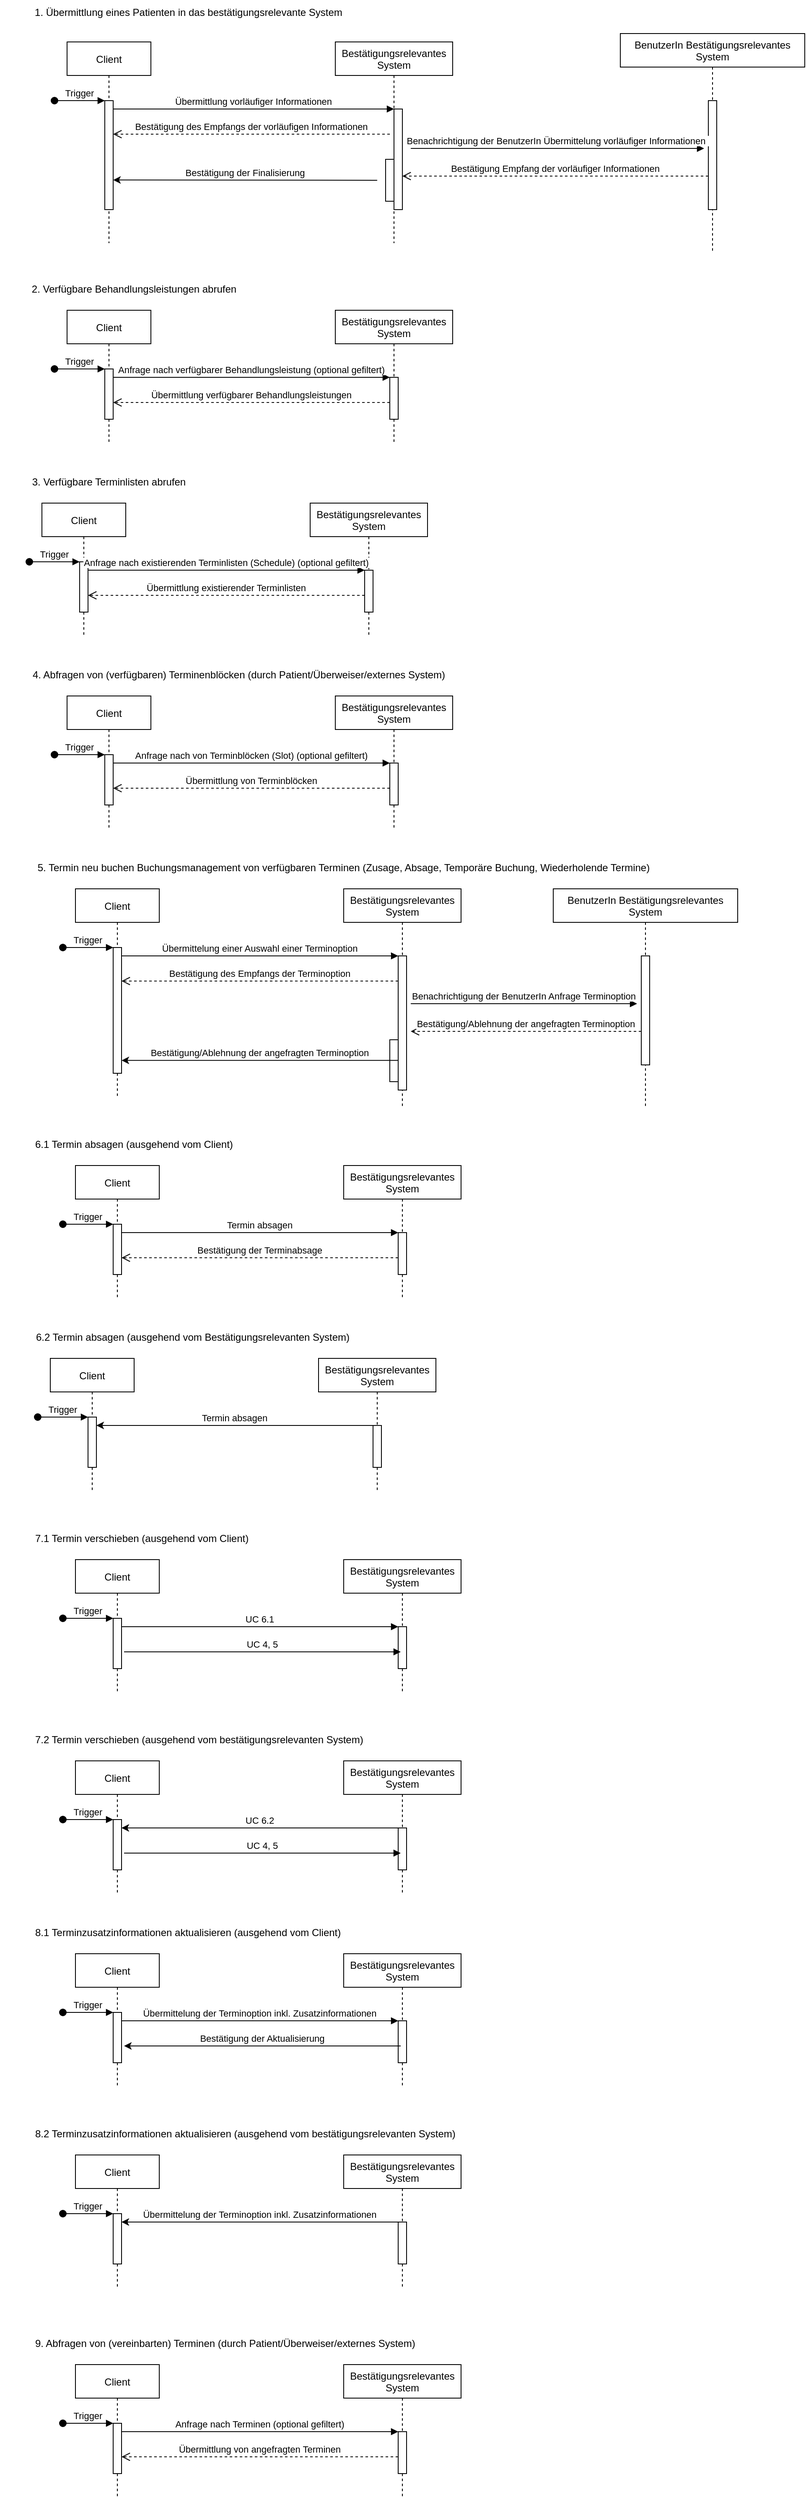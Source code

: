<mxfile version="15.5.8" type="device"><diagram id="kgpKYQtTHZ0yAKxKKP6v" name="Page-1"><mxGraphModel dx="1454" dy="760" grid="1" gridSize="10" guides="1" tooltips="1" connect="1" arrows="1" fold="1" page="1" pageScale="1" pageWidth="850" pageHeight="1100" math="0" shadow="0"><root><mxCell id="0"/><mxCell id="1" parent="0"/><mxCell id="3nuBFxr9cyL0pnOWT2aG-1" value="Client" style="shape=umlLifeline;perimeter=lifelinePerimeter;container=1;collapsible=0;recursiveResize=0;rounded=0;shadow=0;strokeWidth=1;" parent="1" vertex="1"><mxGeometry x="120" y="80" width="100" height="240" as="geometry"/></mxCell><mxCell id="3nuBFxr9cyL0pnOWT2aG-2" value="" style="points=[];perimeter=orthogonalPerimeter;rounded=0;shadow=0;strokeWidth=1;" parent="3nuBFxr9cyL0pnOWT2aG-1" vertex="1"><mxGeometry x="45" y="70" width="10" height="130" as="geometry"/></mxCell><mxCell id="3nuBFxr9cyL0pnOWT2aG-3" value="Trigger" style="verticalAlign=bottom;startArrow=oval;endArrow=block;startSize=8;shadow=0;strokeWidth=1;" parent="3nuBFxr9cyL0pnOWT2aG-1" target="3nuBFxr9cyL0pnOWT2aG-2" edge="1"><mxGeometry relative="1" as="geometry"><mxPoint x="-15" y="70" as="sourcePoint"/></mxGeometry></mxCell><mxCell id="3nuBFxr9cyL0pnOWT2aG-5" value="Bestätigungsrelevantes &#10;System" style="shape=umlLifeline;perimeter=lifelinePerimeter;container=1;collapsible=0;recursiveResize=0;rounded=0;shadow=0;strokeWidth=1;" parent="1" vertex="1"><mxGeometry x="440" y="80" width="140" height="240" as="geometry"/></mxCell><mxCell id="3nuBFxr9cyL0pnOWT2aG-6" value="" style="points=[];perimeter=orthogonalPerimeter;rounded=0;shadow=0;strokeWidth=1;" parent="3nuBFxr9cyL0pnOWT2aG-5" vertex="1"><mxGeometry x="70" y="80" width="10" height="120" as="geometry"/></mxCell><mxCell id="3nuBFxr9cyL0pnOWT2aG-7" value="Bestätigung des Empfangs der vorläufigen Informationen" style="verticalAlign=bottom;endArrow=open;dashed=1;endSize=8;exitX=0;exitY=0.95;shadow=0;strokeWidth=1;" parent="3nuBFxr9cyL0pnOWT2aG-5" edge="1"><mxGeometry relative="1" as="geometry"><mxPoint x="-265" y="110.0" as="targetPoint"/><mxPoint x="65" y="110.0" as="sourcePoint"/></mxGeometry></mxCell><mxCell id="wLxULnZX6Zh7Ex37R7WK-6" value="" style="points=[];perimeter=orthogonalPerimeter;rounded=0;shadow=0;strokeWidth=1;" parent="3nuBFxr9cyL0pnOWT2aG-5" vertex="1"><mxGeometry x="60" y="140" width="10" height="50" as="geometry"/></mxCell><mxCell id="wLxULnZX6Zh7Ex37R7WK-5" value="Bestätigung der Finalisierung" style="verticalAlign=bottom;endArrow=none;shadow=0;strokeWidth=1;startArrow=classic;startFill=1;endFill=0;" parent="3nuBFxr9cyL0pnOWT2aG-5" edge="1"><mxGeometry relative="1" as="geometry"><mxPoint x="-265" y="164.66" as="sourcePoint"/><mxPoint x="50" y="165" as="targetPoint"/></mxGeometry></mxCell><mxCell id="3nuBFxr9cyL0pnOWT2aG-8" value="Übermittlung vorläufiger Informationen" style="verticalAlign=bottom;endArrow=block;entryX=0;entryY=0;shadow=0;strokeWidth=1;" parent="1" source="3nuBFxr9cyL0pnOWT2aG-2" target="3nuBFxr9cyL0pnOWT2aG-6" edge="1"><mxGeometry relative="1" as="geometry"><mxPoint x="275" y="160" as="sourcePoint"/></mxGeometry></mxCell><mxCell id="wLxULnZX6Zh7Ex37R7WK-1" value="1. Übermittlung eines Patienten in das bestätigungsrelevante System" style="text;html=1;strokeColor=none;fillColor=none;align=center;verticalAlign=middle;whiteSpace=wrap;rounded=0;" parent="1" vertex="1"><mxGeometry x="80" y="30" width="370" height="30" as="geometry"/></mxCell><mxCell id="wLxULnZX6Zh7Ex37R7WK-7" value="2. Verfügbare Behandlungsleistungen abrufen" style="text;html=1;strokeColor=none;fillColor=none;align=center;verticalAlign=middle;whiteSpace=wrap;rounded=0;" parent="1" vertex="1"><mxGeometry x="70" y="360" width="260" height="30" as="geometry"/></mxCell><mxCell id="wLxULnZX6Zh7Ex37R7WK-15" value="Client" style="shape=umlLifeline;perimeter=lifelinePerimeter;container=1;collapsible=0;recursiveResize=0;rounded=0;shadow=0;strokeWidth=1;" parent="1" vertex="1"><mxGeometry x="120" y="400" width="100" height="160" as="geometry"/></mxCell><mxCell id="wLxULnZX6Zh7Ex37R7WK-16" value="" style="points=[];perimeter=orthogonalPerimeter;rounded=0;shadow=0;strokeWidth=1;" parent="wLxULnZX6Zh7Ex37R7WK-15" vertex="1"><mxGeometry x="45" y="70" width="10" height="60" as="geometry"/></mxCell><mxCell id="wLxULnZX6Zh7Ex37R7WK-17" value="Trigger" style="verticalAlign=bottom;startArrow=oval;endArrow=block;startSize=8;shadow=0;strokeWidth=1;" parent="wLxULnZX6Zh7Ex37R7WK-15" target="wLxULnZX6Zh7Ex37R7WK-16" edge="1"><mxGeometry relative="1" as="geometry"><mxPoint x="-15" y="70" as="sourcePoint"/></mxGeometry></mxCell><mxCell id="wLxULnZX6Zh7Ex37R7WK-18" value="Bestätigungsrelevantes &#10;System" style="shape=umlLifeline;perimeter=lifelinePerimeter;container=1;collapsible=0;recursiveResize=0;rounded=0;shadow=0;strokeWidth=1;" parent="1" vertex="1"><mxGeometry x="440" y="400" width="140" height="160" as="geometry"/></mxCell><mxCell id="wLxULnZX6Zh7Ex37R7WK-19" value="" style="points=[];perimeter=orthogonalPerimeter;rounded=0;shadow=0;strokeWidth=1;" parent="wLxULnZX6Zh7Ex37R7WK-18" vertex="1"><mxGeometry x="65" y="80" width="10" height="50" as="geometry"/></mxCell><mxCell id="wLxULnZX6Zh7Ex37R7WK-20" value="Übermittlung verfügbarer Behandlungsleistungen" style="verticalAlign=bottom;endArrow=open;dashed=1;endSize=8;exitX=0;exitY=0.95;shadow=0;strokeWidth=1;" parent="wLxULnZX6Zh7Ex37R7WK-18" edge="1"><mxGeometry relative="1" as="geometry"><mxPoint x="-265" y="110.0" as="targetPoint"/><mxPoint x="65" y="110.0" as="sourcePoint"/></mxGeometry></mxCell><mxCell id="wLxULnZX6Zh7Ex37R7WK-23" value="Anfrage nach verfügbarer Behandlungsleistung (optional gefiltert)" style="verticalAlign=bottom;endArrow=block;entryX=0;entryY=0;shadow=0;strokeWidth=1;" parent="1" source="wLxULnZX6Zh7Ex37R7WK-16" target="wLxULnZX6Zh7Ex37R7WK-19" edge="1"><mxGeometry relative="1" as="geometry"><mxPoint x="275" y="480" as="sourcePoint"/></mxGeometry></mxCell><mxCell id="1Q3aQoQ077KybnQAMOsV-1" value="3. Verfügbare Terminlisten abrufen" style="text;html=1;strokeColor=none;fillColor=none;align=center;verticalAlign=middle;whiteSpace=wrap;rounded=0;" parent="1" vertex="1"><mxGeometry x="40" y="590" width="260" height="30" as="geometry"/></mxCell><mxCell id="1Q3aQoQ077KybnQAMOsV-2" value="Client" style="shape=umlLifeline;perimeter=lifelinePerimeter;container=1;collapsible=0;recursiveResize=0;rounded=0;shadow=0;strokeWidth=1;" parent="1" vertex="1"><mxGeometry x="90" y="630" width="100" height="160" as="geometry"/></mxCell><mxCell id="1Q3aQoQ077KybnQAMOsV-3" value="" style="points=[];perimeter=orthogonalPerimeter;rounded=0;shadow=0;strokeWidth=1;" parent="1Q3aQoQ077KybnQAMOsV-2" vertex="1"><mxGeometry x="45" y="70" width="10" height="60" as="geometry"/></mxCell><mxCell id="1Q3aQoQ077KybnQAMOsV-4" value="Trigger" style="verticalAlign=bottom;startArrow=oval;endArrow=block;startSize=8;shadow=0;strokeWidth=1;" parent="1Q3aQoQ077KybnQAMOsV-2" target="1Q3aQoQ077KybnQAMOsV-3" edge="1"><mxGeometry relative="1" as="geometry"><mxPoint x="-15" y="70" as="sourcePoint"/></mxGeometry></mxCell><mxCell id="1Q3aQoQ077KybnQAMOsV-5" value="Bestätigungsrelevantes &#10;System" style="shape=umlLifeline;perimeter=lifelinePerimeter;container=1;collapsible=0;recursiveResize=0;rounded=0;shadow=0;strokeWidth=1;" parent="1" vertex="1"><mxGeometry x="410" y="630" width="140" height="160" as="geometry"/></mxCell><mxCell id="1Q3aQoQ077KybnQAMOsV-6" value="" style="points=[];perimeter=orthogonalPerimeter;rounded=0;shadow=0;strokeWidth=1;" parent="1Q3aQoQ077KybnQAMOsV-5" vertex="1"><mxGeometry x="65" y="80" width="10" height="50" as="geometry"/></mxCell><mxCell id="1Q3aQoQ077KybnQAMOsV-7" value="Übermittlung existierender Terminlisten" style="verticalAlign=bottom;endArrow=open;dashed=1;endSize=8;exitX=0;exitY=0.95;shadow=0;strokeWidth=1;" parent="1Q3aQoQ077KybnQAMOsV-5" edge="1"><mxGeometry relative="1" as="geometry"><mxPoint x="-265" y="110.0" as="targetPoint"/><mxPoint x="65" y="110.0" as="sourcePoint"/></mxGeometry></mxCell><mxCell id="1Q3aQoQ077KybnQAMOsV-8" value="Anfrage nach existierenden Terminlisten (Schedule) (optional gefiltert)" style="verticalAlign=bottom;endArrow=block;entryX=0;entryY=0;shadow=0;strokeWidth=1;" parent="1" source="1Q3aQoQ077KybnQAMOsV-3" target="1Q3aQoQ077KybnQAMOsV-6" edge="1"><mxGeometry relative="1" as="geometry"><mxPoint x="245" y="710" as="sourcePoint"/></mxGeometry></mxCell><mxCell id="1Q3aQoQ077KybnQAMOsV-9" value="4. Abfragen von (verfügbaren) Terminenblöcken (durch Patient/Überweiser/externes System)" style="text;html=1;strokeColor=none;fillColor=none;align=center;verticalAlign=middle;whiteSpace=wrap;rounded=0;" parent="1" vertex="1"><mxGeometry x="70" y="820" width="510" height="30" as="geometry"/></mxCell><mxCell id="1Q3aQoQ077KybnQAMOsV-10" value="Client" style="shape=umlLifeline;perimeter=lifelinePerimeter;container=1;collapsible=0;recursiveResize=0;rounded=0;shadow=0;strokeWidth=1;" parent="1" vertex="1"><mxGeometry x="120" y="860" width="100" height="160" as="geometry"/></mxCell><mxCell id="1Q3aQoQ077KybnQAMOsV-11" value="" style="points=[];perimeter=orthogonalPerimeter;rounded=0;shadow=0;strokeWidth=1;" parent="1Q3aQoQ077KybnQAMOsV-10" vertex="1"><mxGeometry x="45" y="70" width="10" height="60" as="geometry"/></mxCell><mxCell id="1Q3aQoQ077KybnQAMOsV-12" value="Trigger" style="verticalAlign=bottom;startArrow=oval;endArrow=block;startSize=8;shadow=0;strokeWidth=1;" parent="1Q3aQoQ077KybnQAMOsV-10" target="1Q3aQoQ077KybnQAMOsV-11" edge="1"><mxGeometry relative="1" as="geometry"><mxPoint x="-15" y="70" as="sourcePoint"/></mxGeometry></mxCell><mxCell id="1Q3aQoQ077KybnQAMOsV-13" value="Bestätigungsrelevantes &#10;System" style="shape=umlLifeline;perimeter=lifelinePerimeter;container=1;collapsible=0;recursiveResize=0;rounded=0;shadow=0;strokeWidth=1;" parent="1" vertex="1"><mxGeometry x="440" y="860" width="140" height="160" as="geometry"/></mxCell><mxCell id="1Q3aQoQ077KybnQAMOsV-14" value="" style="points=[];perimeter=orthogonalPerimeter;rounded=0;shadow=0;strokeWidth=1;" parent="1Q3aQoQ077KybnQAMOsV-13" vertex="1"><mxGeometry x="65" y="80" width="10" height="50" as="geometry"/></mxCell><mxCell id="1Q3aQoQ077KybnQAMOsV-15" value="Übermittlung von Terminblöcken" style="verticalAlign=bottom;endArrow=open;dashed=1;endSize=8;exitX=0;exitY=0.95;shadow=0;strokeWidth=1;" parent="1Q3aQoQ077KybnQAMOsV-13" edge="1"><mxGeometry relative="1" as="geometry"><mxPoint x="-265" y="110.0" as="targetPoint"/><mxPoint x="65" y="110.0" as="sourcePoint"/></mxGeometry></mxCell><mxCell id="1Q3aQoQ077KybnQAMOsV-16" value="Anfrage nach von Terminblöcken (Slot) (optional gefiltert)" style="verticalAlign=bottom;endArrow=block;entryX=0;entryY=0;shadow=0;strokeWidth=1;" parent="1" source="1Q3aQoQ077KybnQAMOsV-11" target="1Q3aQoQ077KybnQAMOsV-14" edge="1"><mxGeometry relative="1" as="geometry"><mxPoint x="275" y="940" as="sourcePoint"/></mxGeometry></mxCell><mxCell id="1Q3aQoQ077KybnQAMOsV-18" value="5. Termin neu buchen Buchungsmanagement von verfügbaren Terminen (Zusage, Absage, Temporäre Buchung, Wiederholende Termine)" style="text;html=1;strokeColor=none;fillColor=none;align=center;verticalAlign=middle;whiteSpace=wrap;rounded=0;" parent="1" vertex="1"><mxGeometry x="80" y="1050" width="740" height="30" as="geometry"/></mxCell><mxCell id="1Q3aQoQ077KybnQAMOsV-19" value="Client" style="shape=umlLifeline;perimeter=lifelinePerimeter;container=1;collapsible=0;recursiveResize=0;rounded=0;shadow=0;strokeWidth=1;" parent="1" vertex="1"><mxGeometry x="130" y="1090" width="100" height="250" as="geometry"/></mxCell><mxCell id="1Q3aQoQ077KybnQAMOsV-20" value="" style="points=[];perimeter=orthogonalPerimeter;rounded=0;shadow=0;strokeWidth=1;" parent="1Q3aQoQ077KybnQAMOsV-19" vertex="1"><mxGeometry x="45" y="70" width="10" height="150" as="geometry"/></mxCell><mxCell id="1Q3aQoQ077KybnQAMOsV-21" value="Trigger" style="verticalAlign=bottom;startArrow=oval;endArrow=block;startSize=8;shadow=0;strokeWidth=1;" parent="1Q3aQoQ077KybnQAMOsV-19" target="1Q3aQoQ077KybnQAMOsV-20" edge="1"><mxGeometry relative="1" as="geometry"><mxPoint x="-15" y="70" as="sourcePoint"/></mxGeometry></mxCell><mxCell id="1Q3aQoQ077KybnQAMOsV-22" value="Bestätigungsrelevantes &#10;System" style="shape=umlLifeline;perimeter=lifelinePerimeter;container=1;collapsible=0;recursiveResize=0;rounded=0;shadow=0;strokeWidth=1;" parent="1" vertex="1"><mxGeometry x="450" y="1090" width="140" height="260" as="geometry"/></mxCell><mxCell id="1Q3aQoQ077KybnQAMOsV-23" value="" style="points=[];perimeter=orthogonalPerimeter;rounded=0;shadow=0;strokeWidth=1;" parent="1Q3aQoQ077KybnQAMOsV-22" vertex="1"><mxGeometry x="65" y="80" width="10" height="160" as="geometry"/></mxCell><mxCell id="1Q3aQoQ077KybnQAMOsV-24" value="Bestätigung des Empfangs der Terminoption" style="verticalAlign=bottom;endArrow=open;dashed=1;endSize=8;exitX=0;exitY=0.95;shadow=0;strokeWidth=1;" parent="1Q3aQoQ077KybnQAMOsV-22" edge="1"><mxGeometry relative="1" as="geometry"><mxPoint x="-265" y="110.0" as="targetPoint"/><mxPoint x="65" y="110.0" as="sourcePoint"/></mxGeometry></mxCell><mxCell id="1Q3aQoQ077KybnQAMOsV-32" value="" style="points=[];perimeter=orthogonalPerimeter;rounded=0;shadow=0;strokeWidth=1;" parent="1Q3aQoQ077KybnQAMOsV-22" vertex="1"><mxGeometry x="55" y="180" width="10" height="50" as="geometry"/></mxCell><mxCell id="1Q3aQoQ077KybnQAMOsV-25" value="Übermittelung einer Auswahl einer Terminoption" style="verticalAlign=bottom;endArrow=block;entryX=0;entryY=0;shadow=0;strokeWidth=1;" parent="1" source="1Q3aQoQ077KybnQAMOsV-20" target="1Q3aQoQ077KybnQAMOsV-23" edge="1"><mxGeometry relative="1" as="geometry"><mxPoint x="285" y="1170" as="sourcePoint"/></mxGeometry></mxCell><mxCell id="1Q3aQoQ077KybnQAMOsV-26" value="BenutzerIn Bestätigungsrelevantes &#10;System" style="shape=umlLifeline;perimeter=lifelinePerimeter;container=1;collapsible=0;recursiveResize=0;rounded=0;shadow=0;strokeWidth=1;" parent="1" vertex="1"><mxGeometry x="700" y="1090" width="220" height="260" as="geometry"/></mxCell><mxCell id="1Q3aQoQ077KybnQAMOsV-27" value="" style="points=[];perimeter=orthogonalPerimeter;rounded=0;shadow=0;strokeWidth=1;" parent="1Q3aQoQ077KybnQAMOsV-26" vertex="1"><mxGeometry x="105" y="80" width="10" height="130" as="geometry"/></mxCell><mxCell id="1Q3aQoQ077KybnQAMOsV-28" value="Bestätigung/Ablehnung der angefragten Terminoption" style="verticalAlign=bottom;endArrow=open;dashed=1;endSize=8;exitX=0;exitY=0.95;shadow=0;strokeWidth=1;" parent="1Q3aQoQ077KybnQAMOsV-26" edge="1"><mxGeometry relative="1" as="geometry"><mxPoint x="-170" y="170" as="targetPoint"/><mxPoint x="105" y="170.0" as="sourcePoint"/></mxGeometry></mxCell><mxCell id="1Q3aQoQ077KybnQAMOsV-30" value="Benachrichtigung der BenutzerIn Anfrage Terminoption" style="verticalAlign=bottom;endArrow=block;shadow=0;strokeWidth=1;" parent="1Q3aQoQ077KybnQAMOsV-26" edge="1"><mxGeometry relative="1" as="geometry"><mxPoint x="-170" y="137.0" as="sourcePoint"/><mxPoint x="100" y="137" as="targetPoint"/></mxGeometry></mxCell><mxCell id="1Q3aQoQ077KybnQAMOsV-31" value="Bestätigung/Ablehnung der angefragten Terminoption" style="verticalAlign=bottom;endArrow=none;entryX=0;entryY=0;shadow=0;strokeWidth=1;startArrow=classic;startFill=1;endFill=0;" parent="1" edge="1"><mxGeometry relative="1" as="geometry"><mxPoint x="185" y="1294.66" as="sourcePoint"/><mxPoint x="515" y="1294.66" as="targetPoint"/></mxGeometry></mxCell><mxCell id="1Q3aQoQ077KybnQAMOsV-33" value="BenutzerIn Bestätigungsrelevantes &#10;System" style="shape=umlLifeline;perimeter=lifelinePerimeter;container=1;collapsible=0;recursiveResize=0;rounded=0;shadow=0;strokeWidth=1;" parent="1" vertex="1"><mxGeometry x="780" y="70" width="220" height="260" as="geometry"/></mxCell><mxCell id="1Q3aQoQ077KybnQAMOsV-34" value="" style="points=[];perimeter=orthogonalPerimeter;rounded=0;shadow=0;strokeWidth=1;" parent="1Q3aQoQ077KybnQAMOsV-33" vertex="1"><mxGeometry x="105" y="80" width="10" height="130" as="geometry"/></mxCell><mxCell id="1Q3aQoQ077KybnQAMOsV-35" value="Bestätigung Empfang der vorläufiger Informationen" style="verticalAlign=bottom;endArrow=open;dashed=1;endSize=8;exitX=0;exitY=0.95;shadow=0;strokeWidth=1;" parent="1Q3aQoQ077KybnQAMOsV-33" edge="1"><mxGeometry relative="1" as="geometry"><mxPoint x="-260" y="170" as="targetPoint"/><mxPoint x="105" y="170.0" as="sourcePoint"/></mxGeometry></mxCell><mxCell id="1Q3aQoQ077KybnQAMOsV-36" value="Benachrichtigung der BenutzerIn Übermittelung vorläufiger Informationen " style="verticalAlign=bottom;endArrow=block;shadow=0;strokeWidth=1;" parent="1Q3aQoQ077KybnQAMOsV-33" edge="1"><mxGeometry relative="1" as="geometry"><mxPoint x="-250" y="137" as="sourcePoint"/><mxPoint x="100" y="137" as="targetPoint"/></mxGeometry></mxCell><mxCell id="1Q3aQoQ077KybnQAMOsV-37" value="7.1 Termin verschieben (ausgehend vom Client)" style="text;html=1;strokeColor=none;fillColor=none;align=left;verticalAlign=middle;whiteSpace=wrap;rounded=0;" parent="1" vertex="1"><mxGeometry x="80" y="1850" width="510" height="30" as="geometry"/></mxCell><mxCell id="1Q3aQoQ077KybnQAMOsV-38" value="Client" style="shape=umlLifeline;perimeter=lifelinePerimeter;container=1;collapsible=0;recursiveResize=0;rounded=0;shadow=0;strokeWidth=1;" parent="1" vertex="1"><mxGeometry x="130" y="1890" width="100" height="160" as="geometry"/></mxCell><mxCell id="1Q3aQoQ077KybnQAMOsV-39" value="" style="points=[];perimeter=orthogonalPerimeter;rounded=0;shadow=0;strokeWidth=1;" parent="1Q3aQoQ077KybnQAMOsV-38" vertex="1"><mxGeometry x="45" y="70" width="10" height="60" as="geometry"/></mxCell><mxCell id="1Q3aQoQ077KybnQAMOsV-40" value="Trigger" style="verticalAlign=bottom;startArrow=oval;endArrow=block;startSize=8;shadow=0;strokeWidth=1;" parent="1Q3aQoQ077KybnQAMOsV-38" target="1Q3aQoQ077KybnQAMOsV-39" edge="1"><mxGeometry relative="1" as="geometry"><mxPoint x="-15" y="70" as="sourcePoint"/></mxGeometry></mxCell><mxCell id="1Q3aQoQ077KybnQAMOsV-41" value="Bestätigungsrelevantes &#10;System" style="shape=umlLifeline;perimeter=lifelinePerimeter;container=1;collapsible=0;recursiveResize=0;rounded=0;shadow=0;strokeWidth=1;" parent="1" vertex="1"><mxGeometry x="450" y="1890" width="140" height="160" as="geometry"/></mxCell><mxCell id="1Q3aQoQ077KybnQAMOsV-42" value="" style="points=[];perimeter=orthogonalPerimeter;rounded=0;shadow=0;strokeWidth=1;" parent="1Q3aQoQ077KybnQAMOsV-41" vertex="1"><mxGeometry x="65" y="80" width="10" height="50" as="geometry"/></mxCell><mxCell id="1Q3aQoQ077KybnQAMOsV-44" value="UC 6.1" style="verticalAlign=bottom;endArrow=block;entryX=0;entryY=0;shadow=0;strokeWidth=1;" parent="1" source="1Q3aQoQ077KybnQAMOsV-39" target="1Q3aQoQ077KybnQAMOsV-42" edge="1"><mxGeometry relative="1" as="geometry"><mxPoint x="285" y="1970" as="sourcePoint"/></mxGeometry></mxCell><mxCell id="1Q3aQoQ077KybnQAMOsV-53" value="UC 4, 5" style="verticalAlign=bottom;endArrow=block;entryX=0;entryY=0;shadow=0;strokeWidth=1;" parent="1" edge="1"><mxGeometry relative="1" as="geometry"><mxPoint x="188" y="2000.0" as="sourcePoint"/><mxPoint x="518" y="2000.0" as="targetPoint"/></mxGeometry></mxCell><mxCell id="1Q3aQoQ077KybnQAMOsV-60" value="6.1 Termin absagen (ausgehend vom Client)" style="text;html=1;strokeColor=none;fillColor=none;align=left;verticalAlign=middle;whiteSpace=wrap;rounded=0;" parent="1" vertex="1"><mxGeometry x="80" y="1380" width="290" height="30" as="geometry"/></mxCell><mxCell id="1Q3aQoQ077KybnQAMOsV-61" value="Client" style="shape=umlLifeline;perimeter=lifelinePerimeter;container=1;collapsible=0;recursiveResize=0;rounded=0;shadow=0;strokeWidth=1;" parent="1" vertex="1"><mxGeometry x="130" y="1420" width="100" height="160" as="geometry"/></mxCell><mxCell id="1Q3aQoQ077KybnQAMOsV-62" value="" style="points=[];perimeter=orthogonalPerimeter;rounded=0;shadow=0;strokeWidth=1;" parent="1Q3aQoQ077KybnQAMOsV-61" vertex="1"><mxGeometry x="45" y="70" width="10" height="60" as="geometry"/></mxCell><mxCell id="1Q3aQoQ077KybnQAMOsV-63" value="Trigger" style="verticalAlign=bottom;startArrow=oval;endArrow=block;startSize=8;shadow=0;strokeWidth=1;" parent="1Q3aQoQ077KybnQAMOsV-61" target="1Q3aQoQ077KybnQAMOsV-62" edge="1"><mxGeometry relative="1" as="geometry"><mxPoint x="-15" y="70" as="sourcePoint"/></mxGeometry></mxCell><mxCell id="1Q3aQoQ077KybnQAMOsV-64" value="Bestätigungsrelevantes &#10;System" style="shape=umlLifeline;perimeter=lifelinePerimeter;container=1;collapsible=0;recursiveResize=0;rounded=0;shadow=0;strokeWidth=1;" parent="1" vertex="1"><mxGeometry x="450" y="1420" width="140" height="160" as="geometry"/></mxCell><mxCell id="1Q3aQoQ077KybnQAMOsV-65" value="" style="points=[];perimeter=orthogonalPerimeter;rounded=0;shadow=0;strokeWidth=1;" parent="1Q3aQoQ077KybnQAMOsV-64" vertex="1"><mxGeometry x="65" y="80" width="10" height="50" as="geometry"/></mxCell><mxCell id="1Q3aQoQ077KybnQAMOsV-66" value="Bestätigung der Terminabsage" style="verticalAlign=bottom;endArrow=open;dashed=1;endSize=8;exitX=0;exitY=0.95;shadow=0;strokeWidth=1;" parent="1Q3aQoQ077KybnQAMOsV-64" edge="1"><mxGeometry relative="1" as="geometry"><mxPoint x="-265" y="110.0" as="targetPoint"/><mxPoint x="65" y="110.0" as="sourcePoint"/></mxGeometry></mxCell><mxCell id="1Q3aQoQ077KybnQAMOsV-67" value="Termin absagen" style="verticalAlign=bottom;endArrow=block;entryX=0;entryY=0;shadow=0;strokeWidth=1;" parent="1" source="1Q3aQoQ077KybnQAMOsV-62" target="1Q3aQoQ077KybnQAMOsV-65" edge="1"><mxGeometry relative="1" as="geometry"><mxPoint x="285" y="1500" as="sourcePoint"/></mxGeometry></mxCell><mxCell id="1Q3aQoQ077KybnQAMOsV-68" value="6.2 Termin absagen (ausgehend vom Bestätigungsrelevanten System)" style="text;html=1;strokeColor=none;fillColor=none;align=center;verticalAlign=middle;whiteSpace=wrap;rounded=0;" parent="1" vertex="1"><mxGeometry x="80" y="1610" width="380" height="30" as="geometry"/></mxCell><mxCell id="1Q3aQoQ077KybnQAMOsV-69" value="Client" style="shape=umlLifeline;perimeter=lifelinePerimeter;container=1;collapsible=0;recursiveResize=0;rounded=0;shadow=0;strokeWidth=1;" parent="1" vertex="1"><mxGeometry x="100" y="1650" width="100" height="160" as="geometry"/></mxCell><mxCell id="1Q3aQoQ077KybnQAMOsV-70" value="" style="points=[];perimeter=orthogonalPerimeter;rounded=0;shadow=0;strokeWidth=1;" parent="1Q3aQoQ077KybnQAMOsV-69" vertex="1"><mxGeometry x="45" y="70" width="10" height="60" as="geometry"/></mxCell><mxCell id="1Q3aQoQ077KybnQAMOsV-71" value="Trigger" style="verticalAlign=bottom;startArrow=oval;endArrow=block;startSize=8;shadow=0;strokeWidth=1;" parent="1Q3aQoQ077KybnQAMOsV-69" target="1Q3aQoQ077KybnQAMOsV-70" edge="1"><mxGeometry relative="1" as="geometry"><mxPoint x="-15" y="70" as="sourcePoint"/></mxGeometry></mxCell><mxCell id="1Q3aQoQ077KybnQAMOsV-72" value="Bestätigungsrelevantes &#10;System" style="shape=umlLifeline;perimeter=lifelinePerimeter;container=1;collapsible=0;recursiveResize=0;rounded=0;shadow=0;strokeWidth=1;" parent="1" vertex="1"><mxGeometry x="420" y="1650" width="140" height="160" as="geometry"/></mxCell><mxCell id="1Q3aQoQ077KybnQAMOsV-73" value="" style="points=[];perimeter=orthogonalPerimeter;rounded=0;shadow=0;strokeWidth=1;" parent="1Q3aQoQ077KybnQAMOsV-72" vertex="1"><mxGeometry x="65" y="80" width="10" height="50" as="geometry"/></mxCell><mxCell id="1Q3aQoQ077KybnQAMOsV-75" value="Termin absagen" style="verticalAlign=bottom;endArrow=none;entryX=0;entryY=0;shadow=0;strokeWidth=1;startArrow=classic;startFill=1;endFill=0;" parent="1" source="1Q3aQoQ077KybnQAMOsV-70" target="1Q3aQoQ077KybnQAMOsV-73" edge="1"><mxGeometry relative="1" as="geometry"><mxPoint x="255" y="1730" as="sourcePoint"/></mxGeometry></mxCell><mxCell id="1Q3aQoQ077KybnQAMOsV-83" value="7.2 Termin verschieben (ausgehend vom b&lt;span style=&quot;text-align: center&quot;&gt;estätigungsrelevanten&amp;nbsp;&lt;/span&gt;&lt;span style=&quot;text-align: center&quot;&gt;System&lt;/span&gt;)" style="text;html=1;strokeColor=none;fillColor=none;align=left;verticalAlign=middle;whiteSpace=wrap;rounded=0;" parent="1" vertex="1"><mxGeometry x="80" y="2090" width="450" height="30" as="geometry"/></mxCell><mxCell id="1Q3aQoQ077KybnQAMOsV-84" value="Client" style="shape=umlLifeline;perimeter=lifelinePerimeter;container=1;collapsible=0;recursiveResize=0;rounded=0;shadow=0;strokeWidth=1;" parent="1" vertex="1"><mxGeometry x="130" y="2130" width="100" height="160" as="geometry"/></mxCell><mxCell id="1Q3aQoQ077KybnQAMOsV-85" value="" style="points=[];perimeter=orthogonalPerimeter;rounded=0;shadow=0;strokeWidth=1;" parent="1Q3aQoQ077KybnQAMOsV-84" vertex="1"><mxGeometry x="45" y="70" width="10" height="60" as="geometry"/></mxCell><mxCell id="1Q3aQoQ077KybnQAMOsV-86" value="Trigger" style="verticalAlign=bottom;startArrow=oval;endArrow=block;startSize=8;shadow=0;strokeWidth=1;" parent="1Q3aQoQ077KybnQAMOsV-84" target="1Q3aQoQ077KybnQAMOsV-85" edge="1"><mxGeometry relative="1" as="geometry"><mxPoint x="-15" y="70" as="sourcePoint"/></mxGeometry></mxCell><mxCell id="1Q3aQoQ077KybnQAMOsV-87" value="Bestätigungsrelevantes &#10;System" style="shape=umlLifeline;perimeter=lifelinePerimeter;container=1;collapsible=0;recursiveResize=0;rounded=0;shadow=0;strokeWidth=1;" parent="1" vertex="1"><mxGeometry x="450" y="2130" width="140" height="160" as="geometry"/></mxCell><mxCell id="1Q3aQoQ077KybnQAMOsV-88" value="" style="points=[];perimeter=orthogonalPerimeter;rounded=0;shadow=0;strokeWidth=1;" parent="1Q3aQoQ077KybnQAMOsV-87" vertex="1"><mxGeometry x="65" y="80" width="10" height="50" as="geometry"/></mxCell><mxCell id="1Q3aQoQ077KybnQAMOsV-89" value="UC 6.2" style="verticalAlign=bottom;endArrow=none;entryX=0;entryY=0;shadow=0;strokeWidth=1;startArrow=classic;startFill=1;endFill=0;" parent="1" source="1Q3aQoQ077KybnQAMOsV-85" target="1Q3aQoQ077KybnQAMOsV-88" edge="1"><mxGeometry relative="1" as="geometry"><mxPoint x="285" y="2210" as="sourcePoint"/></mxGeometry></mxCell><mxCell id="1Q3aQoQ077KybnQAMOsV-90" value="UC 4, 5" style="verticalAlign=bottom;endArrow=block;entryX=0;entryY=0;shadow=0;strokeWidth=1;" parent="1" edge="1"><mxGeometry relative="1" as="geometry"><mxPoint x="188" y="2240" as="sourcePoint"/><mxPoint x="518" y="2240" as="targetPoint"/></mxGeometry></mxCell><mxCell id="1Q3aQoQ077KybnQAMOsV-98" value="9. Abfragen von (vereinbarten) Terminen (durch Patient/Überweiser/externes System)" style="text;html=1;strokeColor=none;fillColor=none;align=left;verticalAlign=middle;whiteSpace=wrap;rounded=0;" parent="1" vertex="1"><mxGeometry x="80" y="2810" width="510" height="30" as="geometry"/></mxCell><mxCell id="1Q3aQoQ077KybnQAMOsV-99" value="Client" style="shape=umlLifeline;perimeter=lifelinePerimeter;container=1;collapsible=0;recursiveResize=0;rounded=0;shadow=0;strokeWidth=1;" parent="1" vertex="1"><mxGeometry x="130" y="2850" width="100" height="160" as="geometry"/></mxCell><mxCell id="1Q3aQoQ077KybnQAMOsV-100" value="" style="points=[];perimeter=orthogonalPerimeter;rounded=0;shadow=0;strokeWidth=1;" parent="1Q3aQoQ077KybnQAMOsV-99" vertex="1"><mxGeometry x="45" y="70" width="10" height="60" as="geometry"/></mxCell><mxCell id="1Q3aQoQ077KybnQAMOsV-101" value="Trigger" style="verticalAlign=bottom;startArrow=oval;endArrow=block;startSize=8;shadow=0;strokeWidth=1;" parent="1Q3aQoQ077KybnQAMOsV-99" target="1Q3aQoQ077KybnQAMOsV-100" edge="1"><mxGeometry relative="1" as="geometry"><mxPoint x="-15" y="70" as="sourcePoint"/></mxGeometry></mxCell><mxCell id="1Q3aQoQ077KybnQAMOsV-102" value="Bestätigungsrelevantes &#10;System" style="shape=umlLifeline;perimeter=lifelinePerimeter;container=1;collapsible=0;recursiveResize=0;rounded=0;shadow=0;strokeWidth=1;" parent="1" vertex="1"><mxGeometry x="450" y="2850" width="140" height="160" as="geometry"/></mxCell><mxCell id="1Q3aQoQ077KybnQAMOsV-103" value="" style="points=[];perimeter=orthogonalPerimeter;rounded=0;shadow=0;strokeWidth=1;" parent="1Q3aQoQ077KybnQAMOsV-102" vertex="1"><mxGeometry x="65" y="80" width="10" height="50" as="geometry"/></mxCell><mxCell id="1Q3aQoQ077KybnQAMOsV-104" value="Übermittlung von angefragten Terminen" style="verticalAlign=bottom;endArrow=open;dashed=1;endSize=8;exitX=0;exitY=0.95;shadow=0;strokeWidth=1;" parent="1Q3aQoQ077KybnQAMOsV-102" edge="1"><mxGeometry relative="1" as="geometry"><mxPoint x="-265" y="110.0" as="targetPoint"/><mxPoint x="65" y="110.0" as="sourcePoint"/></mxGeometry></mxCell><mxCell id="1Q3aQoQ077KybnQAMOsV-105" value="Anfrage nach Terminen (optional gefiltert)" style="verticalAlign=bottom;endArrow=block;entryX=0;entryY=0;shadow=0;strokeWidth=1;" parent="1" source="1Q3aQoQ077KybnQAMOsV-100" target="1Q3aQoQ077KybnQAMOsV-103" edge="1"><mxGeometry relative="1" as="geometry"><mxPoint x="285" y="2930" as="sourcePoint"/></mxGeometry></mxCell><mxCell id="ubozRvYDUmoPy83B7Nog-1" value="8.1 Terminzusatzinformationen aktualisieren (ausgehend vom Client)" style="text;html=1;strokeColor=none;fillColor=none;align=left;verticalAlign=middle;whiteSpace=wrap;rounded=0;" vertex="1" parent="1"><mxGeometry x="80" y="2320" width="510" height="30" as="geometry"/></mxCell><mxCell id="ubozRvYDUmoPy83B7Nog-2" value="Client" style="shape=umlLifeline;perimeter=lifelinePerimeter;container=1;collapsible=0;recursiveResize=0;rounded=0;shadow=0;strokeWidth=1;" vertex="1" parent="1"><mxGeometry x="130" y="2360" width="100" height="160" as="geometry"/></mxCell><mxCell id="ubozRvYDUmoPy83B7Nog-3" value="" style="points=[];perimeter=orthogonalPerimeter;rounded=0;shadow=0;strokeWidth=1;" vertex="1" parent="ubozRvYDUmoPy83B7Nog-2"><mxGeometry x="45" y="70" width="10" height="60" as="geometry"/></mxCell><mxCell id="ubozRvYDUmoPy83B7Nog-4" value="Trigger" style="verticalAlign=bottom;startArrow=oval;endArrow=block;startSize=8;shadow=0;strokeWidth=1;" edge="1" parent="ubozRvYDUmoPy83B7Nog-2" target="ubozRvYDUmoPy83B7Nog-3"><mxGeometry relative="1" as="geometry"><mxPoint x="-15" y="70" as="sourcePoint"/></mxGeometry></mxCell><mxCell id="ubozRvYDUmoPy83B7Nog-5" value="Bestätigungsrelevantes &#10;System" style="shape=umlLifeline;perimeter=lifelinePerimeter;container=1;collapsible=0;recursiveResize=0;rounded=0;shadow=0;strokeWidth=1;" vertex="1" parent="1"><mxGeometry x="450" y="2360" width="140" height="160" as="geometry"/></mxCell><mxCell id="ubozRvYDUmoPy83B7Nog-6" value="" style="points=[];perimeter=orthogonalPerimeter;rounded=0;shadow=0;strokeWidth=1;" vertex="1" parent="ubozRvYDUmoPy83B7Nog-5"><mxGeometry x="65" y="80" width="10" height="50" as="geometry"/></mxCell><mxCell id="ubozRvYDUmoPy83B7Nog-7" value="Übermittelung der Terminoption inkl. Zusatzinformationen" style="verticalAlign=bottom;endArrow=block;entryX=0;entryY=0;shadow=0;strokeWidth=1;" edge="1" parent="1" source="ubozRvYDUmoPy83B7Nog-3" target="ubozRvYDUmoPy83B7Nog-6"><mxGeometry relative="1" as="geometry"><mxPoint x="285" y="2440" as="sourcePoint"/></mxGeometry></mxCell><mxCell id="ubozRvYDUmoPy83B7Nog-8" value="Bestätigung der Aktualisierung" style="verticalAlign=bottom;endArrow=none;entryX=0;entryY=0;shadow=0;strokeWidth=1;startArrow=classic;startFill=1;endFill=0;" edge="1" parent="1"><mxGeometry relative="1" as="geometry"><mxPoint x="188" y="2470" as="sourcePoint"/><mxPoint x="518" y="2470" as="targetPoint"/></mxGeometry></mxCell><mxCell id="ubozRvYDUmoPy83B7Nog-17" value="8.2 Terminzusatzinformationen aktualisieren (ausgehend&amp;nbsp;vom b&lt;span style=&quot;text-align: center&quot;&gt;estätigungsrelevanten&amp;nbsp;&lt;/span&gt;&lt;span style=&quot;text-align: center&quot;&gt;System&lt;/span&gt;)" style="text;html=1;strokeColor=none;fillColor=none;align=left;verticalAlign=middle;whiteSpace=wrap;rounded=0;" vertex="1" parent="1"><mxGeometry x="80" y="2560" width="530" height="30" as="geometry"/></mxCell><mxCell id="ubozRvYDUmoPy83B7Nog-18" value="Client" style="shape=umlLifeline;perimeter=lifelinePerimeter;container=1;collapsible=0;recursiveResize=0;rounded=0;shadow=0;strokeWidth=1;" vertex="1" parent="1"><mxGeometry x="130" y="2600" width="100" height="160" as="geometry"/></mxCell><mxCell id="ubozRvYDUmoPy83B7Nog-19" value="" style="points=[];perimeter=orthogonalPerimeter;rounded=0;shadow=0;strokeWidth=1;" vertex="1" parent="ubozRvYDUmoPy83B7Nog-18"><mxGeometry x="45" y="70" width="10" height="60" as="geometry"/></mxCell><mxCell id="ubozRvYDUmoPy83B7Nog-20" value="Trigger" style="verticalAlign=bottom;startArrow=oval;endArrow=block;startSize=8;shadow=0;strokeWidth=1;" edge="1" parent="ubozRvYDUmoPy83B7Nog-18" target="ubozRvYDUmoPy83B7Nog-19"><mxGeometry relative="1" as="geometry"><mxPoint x="-15" y="70" as="sourcePoint"/></mxGeometry></mxCell><mxCell id="ubozRvYDUmoPy83B7Nog-21" value="Bestätigungsrelevantes &#10;System" style="shape=umlLifeline;perimeter=lifelinePerimeter;container=1;collapsible=0;recursiveResize=0;rounded=0;shadow=0;strokeWidth=1;" vertex="1" parent="1"><mxGeometry x="450" y="2600" width="140" height="160" as="geometry"/></mxCell><mxCell id="ubozRvYDUmoPy83B7Nog-22" value="" style="points=[];perimeter=orthogonalPerimeter;rounded=0;shadow=0;strokeWidth=1;" vertex="1" parent="ubozRvYDUmoPy83B7Nog-21"><mxGeometry x="65" y="80" width="10" height="50" as="geometry"/></mxCell><mxCell id="ubozRvYDUmoPy83B7Nog-23" value="Übermittelung der Terminoption inkl. Zusatzinformationen" style="verticalAlign=bottom;endArrow=none;entryX=0;entryY=0;shadow=0;strokeWidth=1;startArrow=classic;startFill=1;endFill=0;" edge="1" parent="1" source="ubozRvYDUmoPy83B7Nog-19" target="ubozRvYDUmoPy83B7Nog-22"><mxGeometry relative="1" as="geometry"><mxPoint x="285" y="2680" as="sourcePoint"/></mxGeometry></mxCell></root></mxGraphModel></diagram></mxfile>